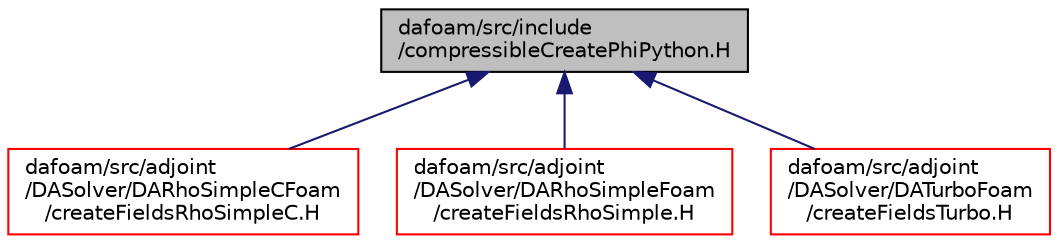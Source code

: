 digraph "dafoam/src/include/compressibleCreatePhiPython.H"
{
  bgcolor="transparent";
  edge [fontname="Helvetica",fontsize="10",labelfontname="Helvetica",labelfontsize="10"];
  node [fontname="Helvetica",fontsize="10",shape=record];
  Node1 [label="dafoam/src/include\l/compressibleCreatePhiPython.H",height=0.2,width=0.4,color="black", fillcolor="grey75", style="filled", fontcolor="black"];
  Node1 -> Node2 [dir="back",color="midnightblue",fontsize="10",style="solid",fontname="Helvetica"];
  Node2 [label="dafoam/src/adjoint\l/DASolver/DARhoSimpleCFoam\l/createFieldsRhoSimpleC.H",height=0.2,width=0.4,color="red",URL="$createFieldsRhoSimpleC_8H.html"];
  Node1 -> Node4 [dir="back",color="midnightblue",fontsize="10",style="solid",fontname="Helvetica"];
  Node4 [label="dafoam/src/adjoint\l/DASolver/DARhoSimpleFoam\l/createFieldsRhoSimple.H",height=0.2,width=0.4,color="red",URL="$createFieldsRhoSimple_8H.html"];
  Node1 -> Node6 [dir="back",color="midnightblue",fontsize="10",style="solid",fontname="Helvetica"];
  Node6 [label="dafoam/src/adjoint\l/DASolver/DATurboFoam\l/createFieldsTurbo.H",height=0.2,width=0.4,color="red",URL="$createFieldsTurbo_8H.html"];
}
